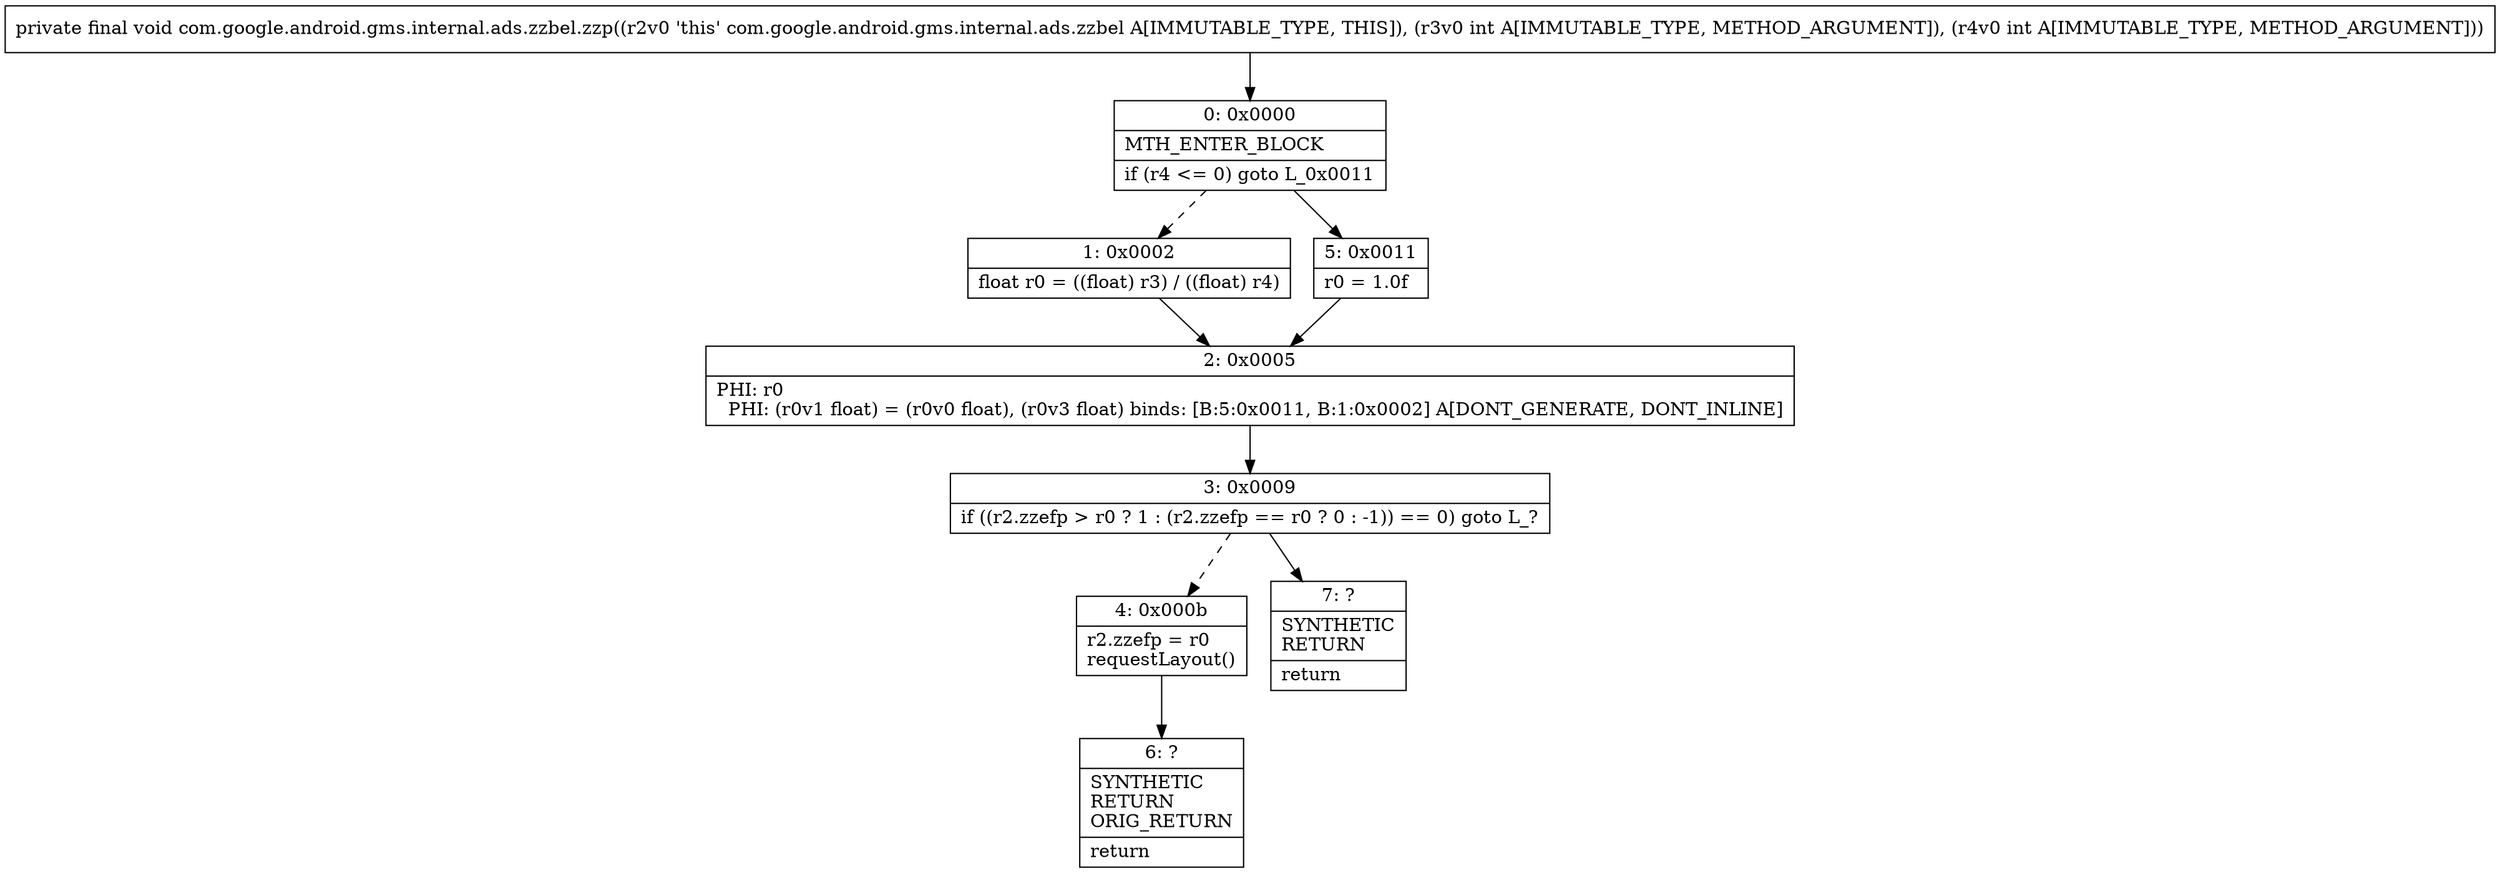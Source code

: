digraph "CFG forcom.google.android.gms.internal.ads.zzbel.zzp(II)V" {
Node_0 [shape=record,label="{0\:\ 0x0000|MTH_ENTER_BLOCK\l|if (r4 \<= 0) goto L_0x0011\l}"];
Node_1 [shape=record,label="{1\:\ 0x0002|float r0 = ((float) r3) \/ ((float) r4)\l}"];
Node_2 [shape=record,label="{2\:\ 0x0005|PHI: r0 \l  PHI: (r0v1 float) = (r0v0 float), (r0v3 float) binds: [B:5:0x0011, B:1:0x0002] A[DONT_GENERATE, DONT_INLINE]\l}"];
Node_3 [shape=record,label="{3\:\ 0x0009|if ((r2.zzefp \> r0 ? 1 : (r2.zzefp == r0 ? 0 : \-1)) == 0) goto L_?\l}"];
Node_4 [shape=record,label="{4\:\ 0x000b|r2.zzefp = r0\lrequestLayout()\l}"];
Node_5 [shape=record,label="{5\:\ 0x0011|r0 = 1.0f\l}"];
Node_6 [shape=record,label="{6\:\ ?|SYNTHETIC\lRETURN\lORIG_RETURN\l|return\l}"];
Node_7 [shape=record,label="{7\:\ ?|SYNTHETIC\lRETURN\l|return\l}"];
MethodNode[shape=record,label="{private final void com.google.android.gms.internal.ads.zzbel.zzp((r2v0 'this' com.google.android.gms.internal.ads.zzbel A[IMMUTABLE_TYPE, THIS]), (r3v0 int A[IMMUTABLE_TYPE, METHOD_ARGUMENT]), (r4v0 int A[IMMUTABLE_TYPE, METHOD_ARGUMENT])) }"];
MethodNode -> Node_0;
Node_0 -> Node_1[style=dashed];
Node_0 -> Node_5;
Node_1 -> Node_2;
Node_2 -> Node_3;
Node_3 -> Node_4[style=dashed];
Node_3 -> Node_7;
Node_4 -> Node_6;
Node_5 -> Node_2;
}

